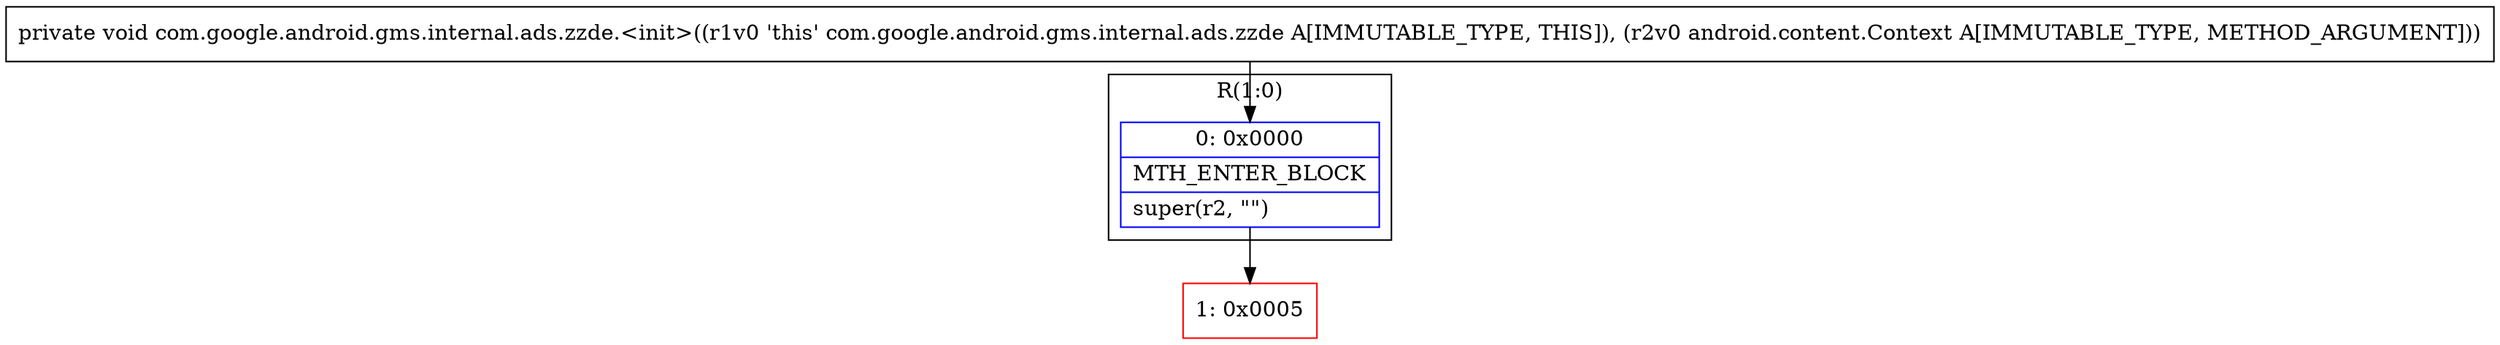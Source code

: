 digraph "CFG forcom.google.android.gms.internal.ads.zzde.\<init\>(Landroid\/content\/Context;)V" {
subgraph cluster_Region_703027170 {
label = "R(1:0)";
node [shape=record,color=blue];
Node_0 [shape=record,label="{0\:\ 0x0000|MTH_ENTER_BLOCK\l|super(r2, \"\")\l}"];
}
Node_1 [shape=record,color=red,label="{1\:\ 0x0005}"];
MethodNode[shape=record,label="{private void com.google.android.gms.internal.ads.zzde.\<init\>((r1v0 'this' com.google.android.gms.internal.ads.zzde A[IMMUTABLE_TYPE, THIS]), (r2v0 android.content.Context A[IMMUTABLE_TYPE, METHOD_ARGUMENT])) }"];
MethodNode -> Node_0;
Node_0 -> Node_1;
}

